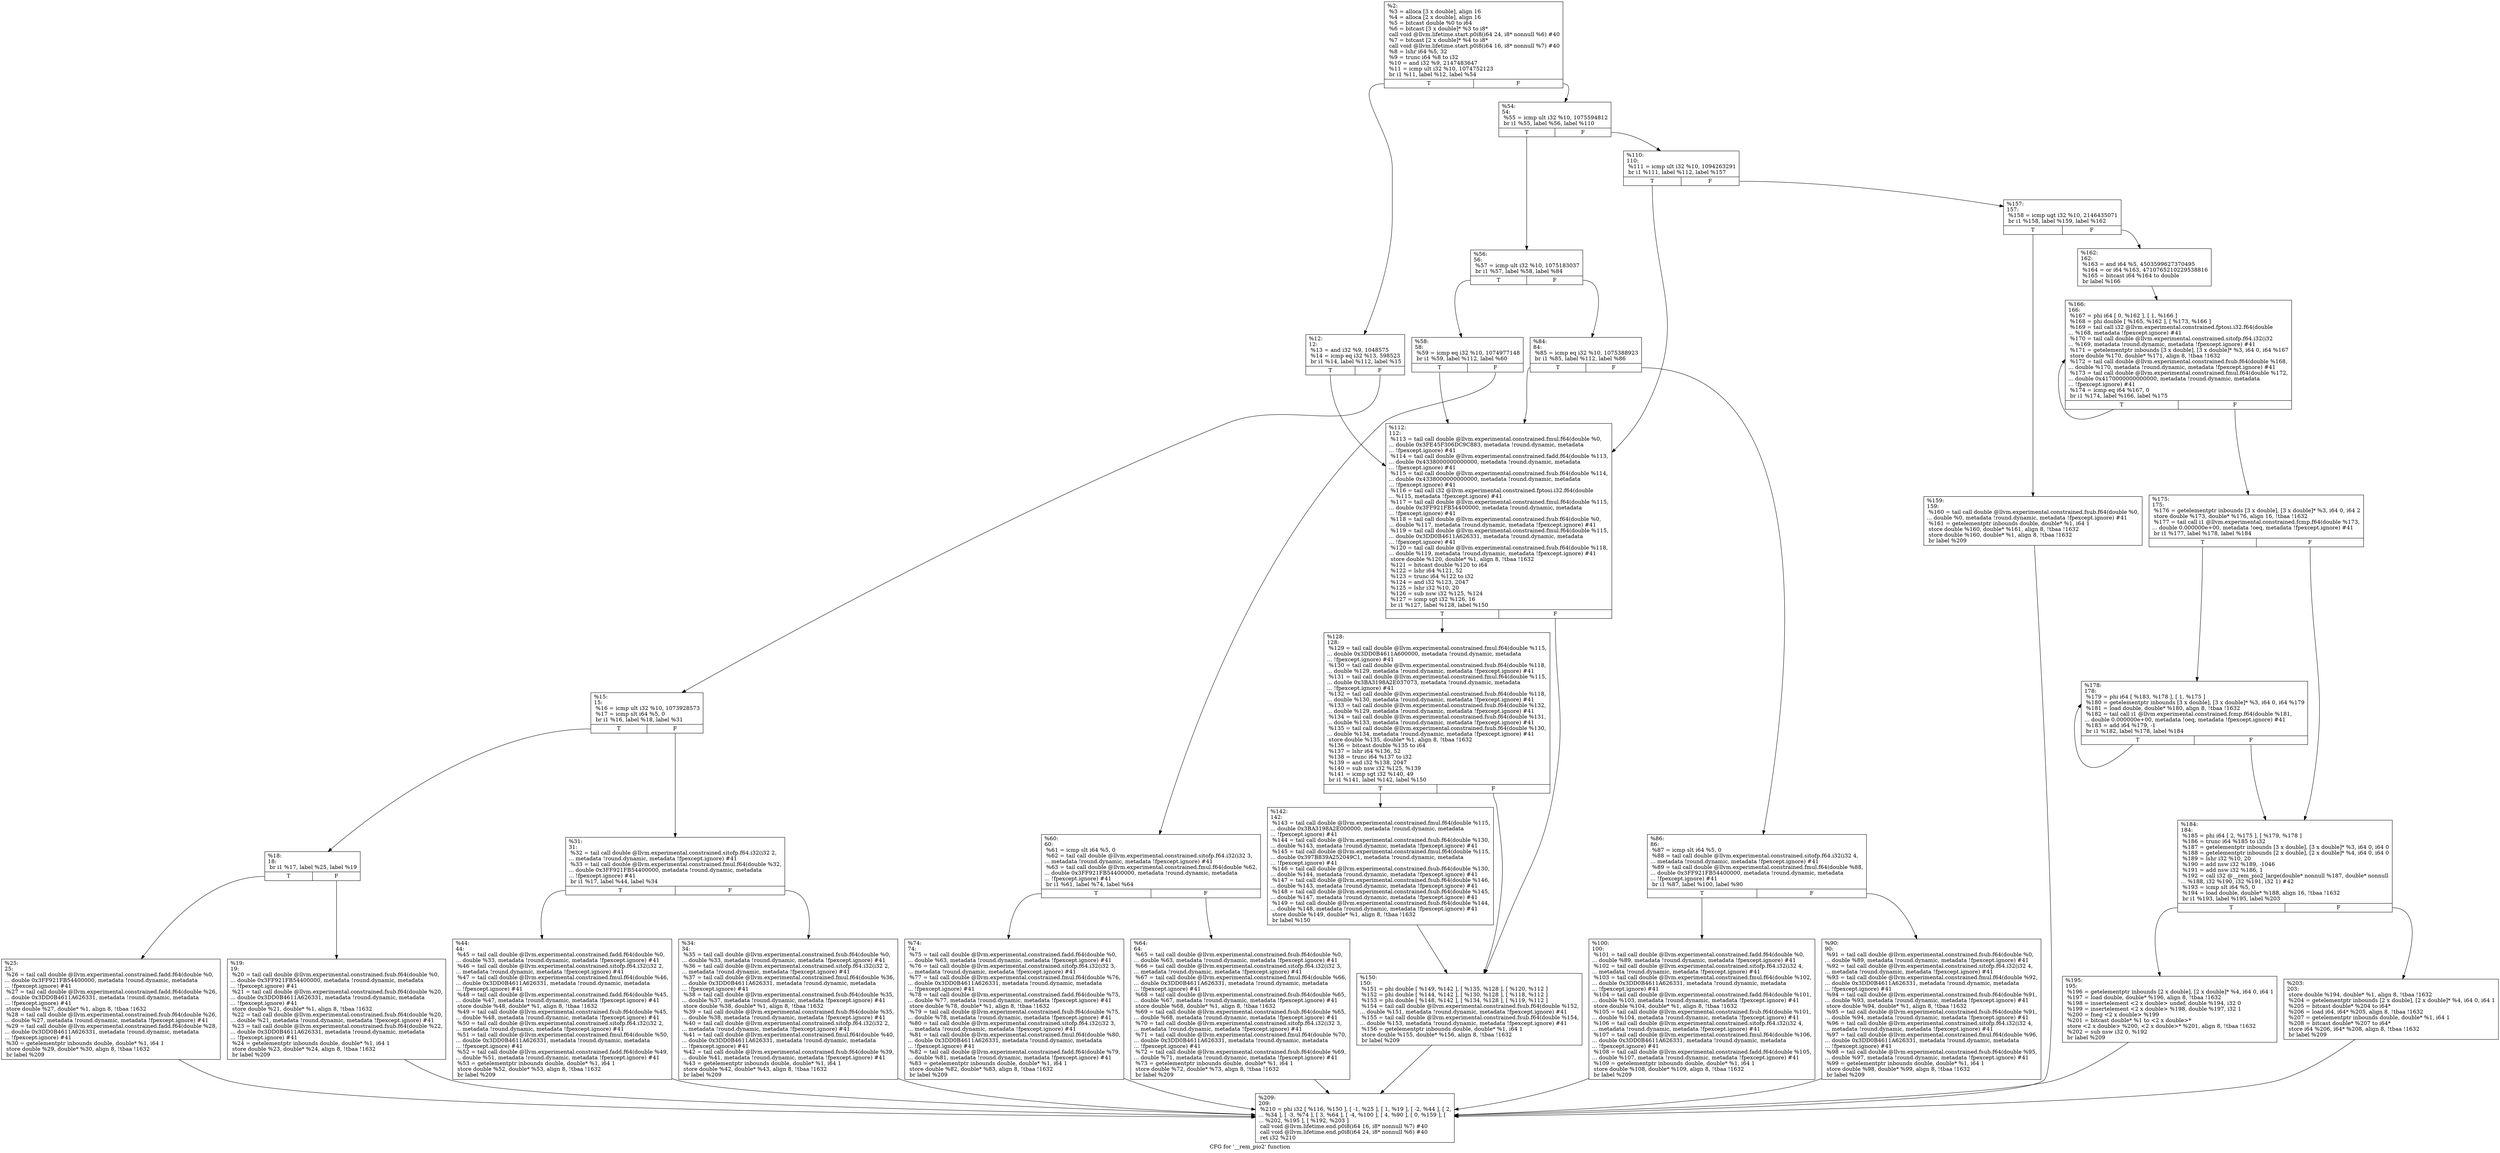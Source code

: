 digraph "CFG for '__rem_pio2' function" {
	label="CFG for '__rem_pio2' function";

	Node0x1701670 [shape=record,label="{%2:\l  %3 = alloca [3 x double], align 16\l  %4 = alloca [2 x double], align 16\l  %5 = bitcast double %0 to i64\l  %6 = bitcast [3 x double]* %3 to i8*\l  call void @llvm.lifetime.start.p0i8(i64 24, i8* nonnull %6) #40\l  %7 = bitcast [2 x double]* %4 to i8*\l  call void @llvm.lifetime.start.p0i8(i64 16, i8* nonnull %7) #40\l  %8 = lshr i64 %5, 32\l  %9 = trunc i64 %8 to i32\l  %10 = and i32 %9, 2147483647\l  %11 = icmp ult i32 %10, 1074752123\l  br i1 %11, label %12, label %54\l|{<s0>T|<s1>F}}"];
	Node0x1701670:s0 -> Node0x17016c0;
	Node0x1701670:s1 -> Node0x1701940;
	Node0x17016c0 [shape=record,label="{%12:\l12:                                               \l  %13 = and i32 %9, 1048575\l  %14 = icmp eq i32 %13, 598523\l  br i1 %14, label %112, label %15\l|{<s0>T|<s1>F}}"];
	Node0x17016c0:s0 -> Node0x1701cb0;
	Node0x17016c0:s1 -> Node0x1701710;
	Node0x1701710 [shape=record,label="{%15:\l15:                                               \l  %16 = icmp ult i32 %10, 1073928573\l  %17 = icmp slt i64 %5, 0\l  br i1 %16, label %18, label %31\l|{<s0>T|<s1>F}}"];
	Node0x1701710:s0 -> Node0x1701760;
	Node0x1701710:s1 -> Node0x1701850;
	Node0x1701760 [shape=record,label="{%18:\l18:                                               \l  br i1 %17, label %25, label %19\l|{<s0>T|<s1>F}}"];
	Node0x1701760:s0 -> Node0x1701800;
	Node0x1701760:s1 -> Node0x17017b0;
	Node0x17017b0 [shape=record,label="{%19:\l19:                                               \l  %20 = tail call double @llvm.experimental.constrained.fsub.f64(double %0,\l... double 0x3FF921FB54400000, metadata !round.dynamic, metadata\l... !fpexcept.ignore) #41\l  %21 = tail call double @llvm.experimental.constrained.fsub.f64(double %20,\l... double 0x3DD0B4611A626331, metadata !round.dynamic, metadata\l... !fpexcept.ignore) #41\l  store double %21, double* %1, align 8, !tbaa !1632\l  %22 = tail call double @llvm.experimental.constrained.fsub.f64(double %20,\l... double %21, metadata !round.dynamic, metadata !fpexcept.ignore) #41\l  %23 = tail call double @llvm.experimental.constrained.fsub.f64(double %22,\l... double 0x3DD0B4611A626331, metadata !round.dynamic, metadata\l... !fpexcept.ignore) #41\l  %24 = getelementptr inbounds double, double* %1, i64 1\l  store double %23, double* %24, align 8, !tbaa !1632\l  br label %209\l}"];
	Node0x17017b0 -> Node0x17020c0;
	Node0x1701800 [shape=record,label="{%25:\l25:                                               \l  %26 = tail call double @llvm.experimental.constrained.fadd.f64(double %0,\l... double 0x3FF921FB54400000, metadata !round.dynamic, metadata\l... !fpexcept.ignore) #41\l  %27 = tail call double @llvm.experimental.constrained.fadd.f64(double %26,\l... double 0x3DD0B4611A626331, metadata !round.dynamic, metadata\l... !fpexcept.ignore) #41\l  store double %27, double* %1, align 8, !tbaa !1632\l  %28 = tail call double @llvm.experimental.constrained.fsub.f64(double %26,\l... double %27, metadata !round.dynamic, metadata !fpexcept.ignore) #41\l  %29 = tail call double @llvm.experimental.constrained.fadd.f64(double %28,\l... double 0x3DD0B4611A626331, metadata !round.dynamic, metadata\l... !fpexcept.ignore) #41\l  %30 = getelementptr inbounds double, double* %1, i64 1\l  store double %29, double* %30, align 8, !tbaa !1632\l  br label %209\l}"];
	Node0x1701800 -> Node0x17020c0;
	Node0x1701850 [shape=record,label="{%31:\l31:                                               \l  %32 = tail call double @llvm.experimental.constrained.sitofp.f64.i32(i32 2,\l... metadata !round.dynamic, metadata !fpexcept.ignore) #41\l  %33 = tail call double @llvm.experimental.constrained.fmul.f64(double %32,\l... double 0x3FF921FB54400000, metadata !round.dynamic, metadata\l... !fpexcept.ignore) #41\l  br i1 %17, label %44, label %34\l|{<s0>T|<s1>F}}"];
	Node0x1701850:s0 -> Node0x17018f0;
	Node0x1701850:s1 -> Node0x17018a0;
	Node0x17018a0 [shape=record,label="{%34:\l34:                                               \l  %35 = tail call double @llvm.experimental.constrained.fsub.f64(double %0,\l... double %33, metadata !round.dynamic, metadata !fpexcept.ignore) #41\l  %36 = tail call double @llvm.experimental.constrained.sitofp.f64.i32(i32 2,\l... metadata !round.dynamic, metadata !fpexcept.ignore) #41\l  %37 = tail call double @llvm.experimental.constrained.fmul.f64(double %36,\l... double 0x3DD0B4611A626331, metadata !round.dynamic, metadata\l... !fpexcept.ignore) #41\l  %38 = tail call double @llvm.experimental.constrained.fsub.f64(double %35,\l... double %37, metadata !round.dynamic, metadata !fpexcept.ignore) #41\l  store double %38, double* %1, align 8, !tbaa !1632\l  %39 = tail call double @llvm.experimental.constrained.fsub.f64(double %35,\l... double %38, metadata !round.dynamic, metadata !fpexcept.ignore) #41\l  %40 = tail call double @llvm.experimental.constrained.sitofp.f64.i32(i32 2,\l... metadata !round.dynamic, metadata !fpexcept.ignore) #41\l  %41 = tail call double @llvm.experimental.constrained.fmul.f64(double %40,\l... double 0x3DD0B4611A626331, metadata !round.dynamic, metadata\l... !fpexcept.ignore) #41\l  %42 = tail call double @llvm.experimental.constrained.fsub.f64(double %39,\l... double %41, metadata !round.dynamic, metadata !fpexcept.ignore) #41\l  %43 = getelementptr inbounds double, double* %1, i64 1\l  store double %42, double* %43, align 8, !tbaa !1632\l  br label %209\l}"];
	Node0x17018a0 -> Node0x17020c0;
	Node0x17018f0 [shape=record,label="{%44:\l44:                                               \l  %45 = tail call double @llvm.experimental.constrained.fadd.f64(double %0,\l... double %33, metadata !round.dynamic, metadata !fpexcept.ignore) #41\l  %46 = tail call double @llvm.experimental.constrained.sitofp.f64.i32(i32 2,\l... metadata !round.dynamic, metadata !fpexcept.ignore) #41\l  %47 = tail call double @llvm.experimental.constrained.fmul.f64(double %46,\l... double 0x3DD0B4611A626331, metadata !round.dynamic, metadata\l... !fpexcept.ignore) #41\l  %48 = tail call double @llvm.experimental.constrained.fadd.f64(double %45,\l... double %47, metadata !round.dynamic, metadata !fpexcept.ignore) #41\l  store double %48, double* %1, align 8, !tbaa !1632\l  %49 = tail call double @llvm.experimental.constrained.fsub.f64(double %45,\l... double %48, metadata !round.dynamic, metadata !fpexcept.ignore) #41\l  %50 = tail call double @llvm.experimental.constrained.sitofp.f64.i32(i32 2,\l... metadata !round.dynamic, metadata !fpexcept.ignore) #41\l  %51 = tail call double @llvm.experimental.constrained.fmul.f64(double %50,\l... double 0x3DD0B4611A626331, metadata !round.dynamic, metadata\l... !fpexcept.ignore) #41\l  %52 = tail call double @llvm.experimental.constrained.fadd.f64(double %49,\l... double %51, metadata !round.dynamic, metadata !fpexcept.ignore) #41\l  %53 = getelementptr inbounds double, double* %1, i64 1\l  store double %52, double* %53, align 8, !tbaa !1632\l  br label %209\l}"];
	Node0x17018f0 -> Node0x17020c0;
	Node0x1701940 [shape=record,label="{%54:\l54:                                               \l  %55 = icmp ult i32 %10, 1075594812\l  br i1 %55, label %56, label %110\l|{<s0>T|<s1>F}}"];
	Node0x1701940:s0 -> Node0x1701990;
	Node0x1701940:s1 -> Node0x1701c60;
	Node0x1701990 [shape=record,label="{%56:\l56:                                               \l  %57 = icmp ult i32 %10, 1075183037\l  br i1 %57, label %58, label %84\l|{<s0>T|<s1>F}}"];
	Node0x1701990:s0 -> Node0x17019e0;
	Node0x1701990:s1 -> Node0x1701b20;
	Node0x17019e0 [shape=record,label="{%58:\l58:                                               \l  %59 = icmp eq i32 %10, 1074977148\l  br i1 %59, label %112, label %60\l|{<s0>T|<s1>F}}"];
	Node0x17019e0:s0 -> Node0x1701cb0;
	Node0x17019e0:s1 -> Node0x1701a30;
	Node0x1701a30 [shape=record,label="{%60:\l60:                                               \l  %61 = icmp slt i64 %5, 0\l  %62 = tail call double @llvm.experimental.constrained.sitofp.f64.i32(i32 3,\l... metadata !round.dynamic, metadata !fpexcept.ignore) #41\l  %63 = tail call double @llvm.experimental.constrained.fmul.f64(double %62,\l... double 0x3FF921FB54400000, metadata !round.dynamic, metadata\l... !fpexcept.ignore) #41\l  br i1 %61, label %74, label %64\l|{<s0>T|<s1>F}}"];
	Node0x1701a30:s0 -> Node0x1701ad0;
	Node0x1701a30:s1 -> Node0x1701a80;
	Node0x1701a80 [shape=record,label="{%64:\l64:                                               \l  %65 = tail call double @llvm.experimental.constrained.fsub.f64(double %0,\l... double %63, metadata !round.dynamic, metadata !fpexcept.ignore) #41\l  %66 = tail call double @llvm.experimental.constrained.sitofp.f64.i32(i32 3,\l... metadata !round.dynamic, metadata !fpexcept.ignore) #41\l  %67 = tail call double @llvm.experimental.constrained.fmul.f64(double %66,\l... double 0x3DD0B4611A626331, metadata !round.dynamic, metadata\l... !fpexcept.ignore) #41\l  %68 = tail call double @llvm.experimental.constrained.fsub.f64(double %65,\l... double %67, metadata !round.dynamic, metadata !fpexcept.ignore) #41\l  store double %68, double* %1, align 8, !tbaa !1632\l  %69 = tail call double @llvm.experimental.constrained.fsub.f64(double %65,\l... double %68, metadata !round.dynamic, metadata !fpexcept.ignore) #41\l  %70 = tail call double @llvm.experimental.constrained.sitofp.f64.i32(i32 3,\l... metadata !round.dynamic, metadata !fpexcept.ignore) #41\l  %71 = tail call double @llvm.experimental.constrained.fmul.f64(double %70,\l... double 0x3DD0B4611A626331, metadata !round.dynamic, metadata\l... !fpexcept.ignore) #41\l  %72 = tail call double @llvm.experimental.constrained.fsub.f64(double %69,\l... double %71, metadata !round.dynamic, metadata !fpexcept.ignore) #41\l  %73 = getelementptr inbounds double, double* %1, i64 1\l  store double %72, double* %73, align 8, !tbaa !1632\l  br label %209\l}"];
	Node0x1701a80 -> Node0x17020c0;
	Node0x1701ad0 [shape=record,label="{%74:\l74:                                               \l  %75 = tail call double @llvm.experimental.constrained.fadd.f64(double %0,\l... double %63, metadata !round.dynamic, metadata !fpexcept.ignore) #41\l  %76 = tail call double @llvm.experimental.constrained.sitofp.f64.i32(i32 3,\l... metadata !round.dynamic, metadata !fpexcept.ignore) #41\l  %77 = tail call double @llvm.experimental.constrained.fmul.f64(double %76,\l... double 0x3DD0B4611A626331, metadata !round.dynamic, metadata\l... !fpexcept.ignore) #41\l  %78 = tail call double @llvm.experimental.constrained.fadd.f64(double %75,\l... double %77, metadata !round.dynamic, metadata !fpexcept.ignore) #41\l  store double %78, double* %1, align 8, !tbaa !1632\l  %79 = tail call double @llvm.experimental.constrained.fsub.f64(double %75,\l... double %78, metadata !round.dynamic, metadata !fpexcept.ignore) #41\l  %80 = tail call double @llvm.experimental.constrained.sitofp.f64.i32(i32 3,\l... metadata !round.dynamic, metadata !fpexcept.ignore) #41\l  %81 = tail call double @llvm.experimental.constrained.fmul.f64(double %80,\l... double 0x3DD0B4611A626331, metadata !round.dynamic, metadata\l... !fpexcept.ignore) #41\l  %82 = tail call double @llvm.experimental.constrained.fadd.f64(double %79,\l... double %81, metadata !round.dynamic, metadata !fpexcept.ignore) #41\l  %83 = getelementptr inbounds double, double* %1, i64 1\l  store double %82, double* %83, align 8, !tbaa !1632\l  br label %209\l}"];
	Node0x1701ad0 -> Node0x17020c0;
	Node0x1701b20 [shape=record,label="{%84:\l84:                                               \l  %85 = icmp eq i32 %10, 1075388923\l  br i1 %85, label %112, label %86\l|{<s0>T|<s1>F}}"];
	Node0x1701b20:s0 -> Node0x1701cb0;
	Node0x1701b20:s1 -> Node0x1701b70;
	Node0x1701b70 [shape=record,label="{%86:\l86:                                               \l  %87 = icmp slt i64 %5, 0\l  %88 = tail call double @llvm.experimental.constrained.sitofp.f64.i32(i32 4,\l... metadata !round.dynamic, metadata !fpexcept.ignore) #41\l  %89 = tail call double @llvm.experimental.constrained.fmul.f64(double %88,\l... double 0x3FF921FB54400000, metadata !round.dynamic, metadata\l... !fpexcept.ignore) #41\l  br i1 %87, label %100, label %90\l|{<s0>T|<s1>F}}"];
	Node0x1701b70:s0 -> Node0x1701c10;
	Node0x1701b70:s1 -> Node0x1701bc0;
	Node0x1701bc0 [shape=record,label="{%90:\l90:                                               \l  %91 = tail call double @llvm.experimental.constrained.fsub.f64(double %0,\l... double %89, metadata !round.dynamic, metadata !fpexcept.ignore) #41\l  %92 = tail call double @llvm.experimental.constrained.sitofp.f64.i32(i32 4,\l... metadata !round.dynamic, metadata !fpexcept.ignore) #41\l  %93 = tail call double @llvm.experimental.constrained.fmul.f64(double %92,\l... double 0x3DD0B4611A626331, metadata !round.dynamic, metadata\l... !fpexcept.ignore) #41\l  %94 = tail call double @llvm.experimental.constrained.fsub.f64(double %91,\l... double %93, metadata !round.dynamic, metadata !fpexcept.ignore) #41\l  store double %94, double* %1, align 8, !tbaa !1632\l  %95 = tail call double @llvm.experimental.constrained.fsub.f64(double %91,\l... double %94, metadata !round.dynamic, metadata !fpexcept.ignore) #41\l  %96 = tail call double @llvm.experimental.constrained.sitofp.f64.i32(i32 4,\l... metadata !round.dynamic, metadata !fpexcept.ignore) #41\l  %97 = tail call double @llvm.experimental.constrained.fmul.f64(double %96,\l... double 0x3DD0B4611A626331, metadata !round.dynamic, metadata\l... !fpexcept.ignore) #41\l  %98 = tail call double @llvm.experimental.constrained.fsub.f64(double %95,\l... double %97, metadata !round.dynamic, metadata !fpexcept.ignore) #41\l  %99 = getelementptr inbounds double, double* %1, i64 1\l  store double %98, double* %99, align 8, !tbaa !1632\l  br label %209\l}"];
	Node0x1701bc0 -> Node0x17020c0;
	Node0x1701c10 [shape=record,label="{%100:\l100:                                              \l  %101 = tail call double @llvm.experimental.constrained.fadd.f64(double %0,\l... double %89, metadata !round.dynamic, metadata !fpexcept.ignore) #41\l  %102 = tail call double @llvm.experimental.constrained.sitofp.f64.i32(i32 4,\l... metadata !round.dynamic, metadata !fpexcept.ignore) #41\l  %103 = tail call double @llvm.experimental.constrained.fmul.f64(double %102,\l... double 0x3DD0B4611A626331, metadata !round.dynamic, metadata\l... !fpexcept.ignore) #41\l  %104 = tail call double @llvm.experimental.constrained.fadd.f64(double %101,\l... double %103, metadata !round.dynamic, metadata !fpexcept.ignore) #41\l  store double %104, double* %1, align 8, !tbaa !1632\l  %105 = tail call double @llvm.experimental.constrained.fsub.f64(double %101,\l... double %104, metadata !round.dynamic, metadata !fpexcept.ignore) #41\l  %106 = tail call double @llvm.experimental.constrained.sitofp.f64.i32(i32 4,\l... metadata !round.dynamic, metadata !fpexcept.ignore) #41\l  %107 = tail call double @llvm.experimental.constrained.fmul.f64(double %106,\l... double 0x3DD0B4611A626331, metadata !round.dynamic, metadata\l... !fpexcept.ignore) #41\l  %108 = tail call double @llvm.experimental.constrained.fadd.f64(double %105,\l... double %107, metadata !round.dynamic, metadata !fpexcept.ignore) #41\l  %109 = getelementptr inbounds double, double* %1, i64 1\l  store double %108, double* %109, align 8, !tbaa !1632\l  br label %209\l}"];
	Node0x1701c10 -> Node0x17020c0;
	Node0x1701c60 [shape=record,label="{%110:\l110:                                              \l  %111 = icmp ult i32 %10, 1094263291\l  br i1 %111, label %112, label %157\l|{<s0>T|<s1>F}}"];
	Node0x1701c60:s0 -> Node0x1701cb0;
	Node0x1701c60:s1 -> Node0x1701df0;
	Node0x1701cb0 [shape=record,label="{%112:\l112:                                              \l  %113 = tail call double @llvm.experimental.constrained.fmul.f64(double %0,\l... double 0x3FE45F306DC9C883, metadata !round.dynamic, metadata\l... !fpexcept.ignore) #41\l  %114 = tail call double @llvm.experimental.constrained.fadd.f64(double %113,\l... double 0x4338000000000000, metadata !round.dynamic, metadata\l... !fpexcept.ignore) #41\l  %115 = tail call double @llvm.experimental.constrained.fsub.f64(double %114,\l... double 0x4338000000000000, metadata !round.dynamic, metadata\l... !fpexcept.ignore) #41\l  %116 = tail call i32 @llvm.experimental.constrained.fptosi.i32.f64(double\l... %115, metadata !fpexcept.ignore) #41\l  %117 = tail call double @llvm.experimental.constrained.fmul.f64(double %115,\l... double 0x3FF921FB54400000, metadata !round.dynamic, metadata\l... !fpexcept.ignore) #41\l  %118 = tail call double @llvm.experimental.constrained.fsub.f64(double %0,\l... double %117, metadata !round.dynamic, metadata !fpexcept.ignore) #41\l  %119 = tail call double @llvm.experimental.constrained.fmul.f64(double %115,\l... double 0x3DD0B4611A626331, metadata !round.dynamic, metadata\l... !fpexcept.ignore) #41\l  %120 = tail call double @llvm.experimental.constrained.fsub.f64(double %118,\l... double %119, metadata !round.dynamic, metadata !fpexcept.ignore) #41\l  store double %120, double* %1, align 8, !tbaa !1632\l  %121 = bitcast double %120 to i64\l  %122 = lshr i64 %121, 52\l  %123 = trunc i64 %122 to i32\l  %124 = and i32 %123, 2047\l  %125 = lshr i32 %10, 20\l  %126 = sub nsw i32 %125, %124\l  %127 = icmp sgt i32 %126, 16\l  br i1 %127, label %128, label %150\l|{<s0>T|<s1>F}}"];
	Node0x1701cb0:s0 -> Node0x1701d00;
	Node0x1701cb0:s1 -> Node0x1701da0;
	Node0x1701d00 [shape=record,label="{%128:\l128:                                              \l  %129 = tail call double @llvm.experimental.constrained.fmul.f64(double %115,\l... double 0x3DD0B4611A600000, metadata !round.dynamic, metadata\l... !fpexcept.ignore) #41\l  %130 = tail call double @llvm.experimental.constrained.fsub.f64(double %118,\l... double %129, metadata !round.dynamic, metadata !fpexcept.ignore) #41\l  %131 = tail call double @llvm.experimental.constrained.fmul.f64(double %115,\l... double 0x3BA3198A2E037073, metadata !round.dynamic, metadata\l... !fpexcept.ignore) #41\l  %132 = tail call double @llvm.experimental.constrained.fsub.f64(double %118,\l... double %130, metadata !round.dynamic, metadata !fpexcept.ignore) #41\l  %133 = tail call double @llvm.experimental.constrained.fsub.f64(double %132,\l... double %129, metadata !round.dynamic, metadata !fpexcept.ignore) #41\l  %134 = tail call double @llvm.experimental.constrained.fsub.f64(double %131,\l... double %133, metadata !round.dynamic, metadata !fpexcept.ignore) #41\l  %135 = tail call double @llvm.experimental.constrained.fsub.f64(double %130,\l... double %134, metadata !round.dynamic, metadata !fpexcept.ignore) #41\l  store double %135, double* %1, align 8, !tbaa !1632\l  %136 = bitcast double %135 to i64\l  %137 = lshr i64 %136, 52\l  %138 = trunc i64 %137 to i32\l  %139 = and i32 %138, 2047\l  %140 = sub nsw i32 %125, %139\l  %141 = icmp sgt i32 %140, 49\l  br i1 %141, label %142, label %150\l|{<s0>T|<s1>F}}"];
	Node0x1701d00:s0 -> Node0x1701d50;
	Node0x1701d00:s1 -> Node0x1701da0;
	Node0x1701d50 [shape=record,label="{%142:\l142:                                              \l  %143 = tail call double @llvm.experimental.constrained.fmul.f64(double %115,\l... double 0x3BA3198A2E000000, metadata !round.dynamic, metadata\l... !fpexcept.ignore) #41\l  %144 = tail call double @llvm.experimental.constrained.fsub.f64(double %130,\l... double %143, metadata !round.dynamic, metadata !fpexcept.ignore) #41\l  %145 = tail call double @llvm.experimental.constrained.fmul.f64(double %115,\l... double 0x397B839A252049C1, metadata !round.dynamic, metadata\l... !fpexcept.ignore) #41\l  %146 = tail call double @llvm.experimental.constrained.fsub.f64(double %130,\l... double %144, metadata !round.dynamic, metadata !fpexcept.ignore) #41\l  %147 = tail call double @llvm.experimental.constrained.fsub.f64(double %146,\l... double %143, metadata !round.dynamic, metadata !fpexcept.ignore) #41\l  %148 = tail call double @llvm.experimental.constrained.fsub.f64(double %145,\l... double %147, metadata !round.dynamic, metadata !fpexcept.ignore) #41\l  %149 = tail call double @llvm.experimental.constrained.fsub.f64(double %144,\l... double %148, metadata !round.dynamic, metadata !fpexcept.ignore) #41\l  store double %149, double* %1, align 8, !tbaa !1632\l  br label %150\l}"];
	Node0x1701d50 -> Node0x1701da0;
	Node0x1701da0 [shape=record,label="{%150:\l150:                                              \l  %151 = phi double [ %149, %142 ], [ %135, %128 ], [ %120, %112 ]\l  %152 = phi double [ %144, %142 ], [ %130, %128 ], [ %118, %112 ]\l  %153 = phi double [ %148, %142 ], [ %134, %128 ], [ %119, %112 ]\l  %154 = tail call double @llvm.experimental.constrained.fsub.f64(double %152,\l... double %151, metadata !round.dynamic, metadata !fpexcept.ignore) #41\l  %155 = tail call double @llvm.experimental.constrained.fsub.f64(double %154,\l... double %153, metadata !round.dynamic, metadata !fpexcept.ignore) #41\l  %156 = getelementptr inbounds double, double* %1, i64 1\l  store double %155, double* %156, align 8, !tbaa !1632\l  br label %209\l}"];
	Node0x1701da0 -> Node0x17020c0;
	Node0x1701df0 [shape=record,label="{%157:\l157:                                              \l  %158 = icmp ugt i32 %10, 2146435071\l  br i1 %158, label %159, label %162\l|{<s0>T|<s1>F}}"];
	Node0x1701df0:s0 -> Node0x1701e40;
	Node0x1701df0:s1 -> Node0x1701e90;
	Node0x1701e40 [shape=record,label="{%159:\l159:                                              \l  %160 = tail call double @llvm.experimental.constrained.fsub.f64(double %0,\l... double %0, metadata !round.dynamic, metadata !fpexcept.ignore) #41\l  %161 = getelementptr inbounds double, double* %1, i64 1\l  store double %160, double* %161, align 8, !tbaa !1632\l  store double %160, double* %1, align 8, !tbaa !1632\l  br label %209\l}"];
	Node0x1701e40 -> Node0x17020c0;
	Node0x1701e90 [shape=record,label="{%162:\l162:                                              \l  %163 = and i64 %5, 4503599627370495\l  %164 = or i64 %163, 4710765210229538816\l  %165 = bitcast i64 %164 to double\l  br label %166\l}"];
	Node0x1701e90 -> Node0x1701ee0;
	Node0x1701ee0 [shape=record,label="{%166:\l166:                                              \l  %167 = phi i64 [ 0, %162 ], [ 1, %166 ]\l  %168 = phi double [ %165, %162 ], [ %173, %166 ]\l  %169 = tail call i32 @llvm.experimental.constrained.fptosi.i32.f64(double\l... %168, metadata !fpexcept.ignore) #41\l  %170 = tail call double @llvm.experimental.constrained.sitofp.f64.i32(i32\l... %169, metadata !round.dynamic, metadata !fpexcept.ignore) #41\l  %171 = getelementptr inbounds [3 x double], [3 x double]* %3, i64 0, i64 %167\l  store double %170, double* %171, align 8, !tbaa !1632\l  %172 = tail call double @llvm.experimental.constrained.fsub.f64(double %168,\l... double %170, metadata !round.dynamic, metadata !fpexcept.ignore) #41\l  %173 = tail call double @llvm.experimental.constrained.fmul.f64(double %172,\l... double 0x4170000000000000, metadata !round.dynamic, metadata\l... !fpexcept.ignore) #41\l  %174 = icmp eq i64 %167, 0\l  br i1 %174, label %166, label %175\l|{<s0>T|<s1>F}}"];
	Node0x1701ee0:s0 -> Node0x1701ee0;
	Node0x1701ee0:s1 -> Node0x1701f30;
	Node0x1701f30 [shape=record,label="{%175:\l175:                                              \l  %176 = getelementptr inbounds [3 x double], [3 x double]* %3, i64 0, i64 2\l  store double %173, double* %176, align 16, !tbaa !1632\l  %177 = tail call i1 @llvm.experimental.constrained.fcmp.f64(double %173,\l... double 0.000000e+00, metadata !oeq, metadata !fpexcept.ignore) #41\l  br i1 %177, label %178, label %184\l|{<s0>T|<s1>F}}"];
	Node0x1701f30:s0 -> Node0x1701f80;
	Node0x1701f30:s1 -> Node0x1701fd0;
	Node0x1701f80 [shape=record,label="{%178:\l178:                                              \l  %179 = phi i64 [ %183, %178 ], [ 1, %175 ]\l  %180 = getelementptr inbounds [3 x double], [3 x double]* %3, i64 0, i64 %179\l  %181 = load double, double* %180, align 8, !tbaa !1632\l  %182 = tail call i1 @llvm.experimental.constrained.fcmp.f64(double %181,\l... double 0.000000e+00, metadata !oeq, metadata !fpexcept.ignore) #41\l  %183 = add i64 %179, -1\l  br i1 %182, label %178, label %184\l|{<s0>T|<s1>F}}"];
	Node0x1701f80:s0 -> Node0x1701f80;
	Node0x1701f80:s1 -> Node0x1701fd0;
	Node0x1701fd0 [shape=record,label="{%184:\l184:                                              \l  %185 = phi i64 [ 2, %175 ], [ %179, %178 ]\l  %186 = trunc i64 %185 to i32\l  %187 = getelementptr inbounds [3 x double], [3 x double]* %3, i64 0, i64 0\l  %188 = getelementptr inbounds [2 x double], [2 x double]* %4, i64 0, i64 0\l  %189 = lshr i32 %10, 20\l  %190 = add nsw i32 %189, -1046\l  %191 = add nsw i32 %186, 1\l  %192 = call i32 @__rem_pio2_large(double* nonnull %187, double* nonnull\l... %188, i32 %190, i32 %191, i32 1) #42\l  %193 = icmp slt i64 %5, 0\l  %194 = load double, double* %188, align 16, !tbaa !1632\l  br i1 %193, label %195, label %203\l|{<s0>T|<s1>F}}"];
	Node0x1701fd0:s0 -> Node0x1702020;
	Node0x1701fd0:s1 -> Node0x1702070;
	Node0x1702020 [shape=record,label="{%195:\l195:                                              \l  %196 = getelementptr inbounds [2 x double], [2 x double]* %4, i64 0, i64 1\l  %197 = load double, double* %196, align 8, !tbaa !1632\l  %198 = insertelement \<2 x double\> undef, double %194, i32 0\l  %199 = insertelement \<2 x double\> %198, double %197, i32 1\l  %200 = fneg \<2 x double\> %199\l  %201 = bitcast double* %1 to \<2 x double\>*\l  store \<2 x double\> %200, \<2 x double\>* %201, align 8, !tbaa !1632\l  %202 = sub nsw i32 0, %192\l  br label %209\l}"];
	Node0x1702020 -> Node0x17020c0;
	Node0x1702070 [shape=record,label="{%203:\l203:                                              \l  store double %194, double* %1, align 8, !tbaa !1632\l  %204 = getelementptr inbounds [2 x double], [2 x double]* %4, i64 0, i64 1\l  %205 = bitcast double* %204 to i64*\l  %206 = load i64, i64* %205, align 8, !tbaa !1632\l  %207 = getelementptr inbounds double, double* %1, i64 1\l  %208 = bitcast double* %207 to i64*\l  store i64 %206, i64* %208, align 8, !tbaa !1632\l  br label %209\l}"];
	Node0x1702070 -> Node0x17020c0;
	Node0x17020c0 [shape=record,label="{%209:\l209:                                              \l  %210 = phi i32 [ %116, %150 ], [ -1, %25 ], [ 1, %19 ], [ -2, %44 ], [ 2,\l... %34 ], [ -3, %74 ], [ 3, %64 ], [ -4, %100 ], [ 4, %90 ], [ 0, %159 ], [\l... %202, %195 ], [ %192, %203 ]\l  call void @llvm.lifetime.end.p0i8(i64 16, i8* nonnull %7) #40\l  call void @llvm.lifetime.end.p0i8(i64 24, i8* nonnull %6) #40\l  ret i32 %210\l}"];
}
